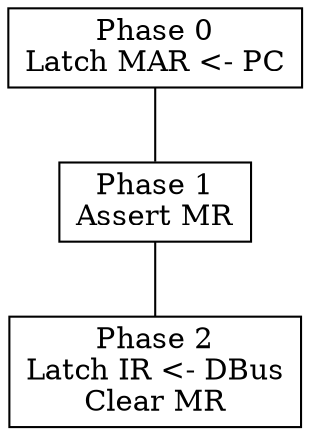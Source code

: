 graph cpustates {

node [ shape = box ]

Phi0 [label = "Phase 0\nLatch MAR <- PC"]
Phi1 [label = "Phase 1\nAssert MR"]
Phi2 [label = "Phase 2\nLatch IR <- DBus\nClear MR"]

Phi0 -- Phi1 -- Phi2

}